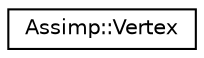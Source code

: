digraph "Graphical Class Hierarchy"
{
  edge [fontname="Helvetica",fontsize="10",labelfontname="Helvetica",labelfontsize="10"];
  node [fontname="Helvetica",fontsize="10",shape=record];
  rankdir="LR";
  Node1 [label="Assimp::Vertex",height=0.2,width=0.4,color="black", fillcolor="white", style="filled",URL="$class_assimp_1_1_vertex.html"];
}
